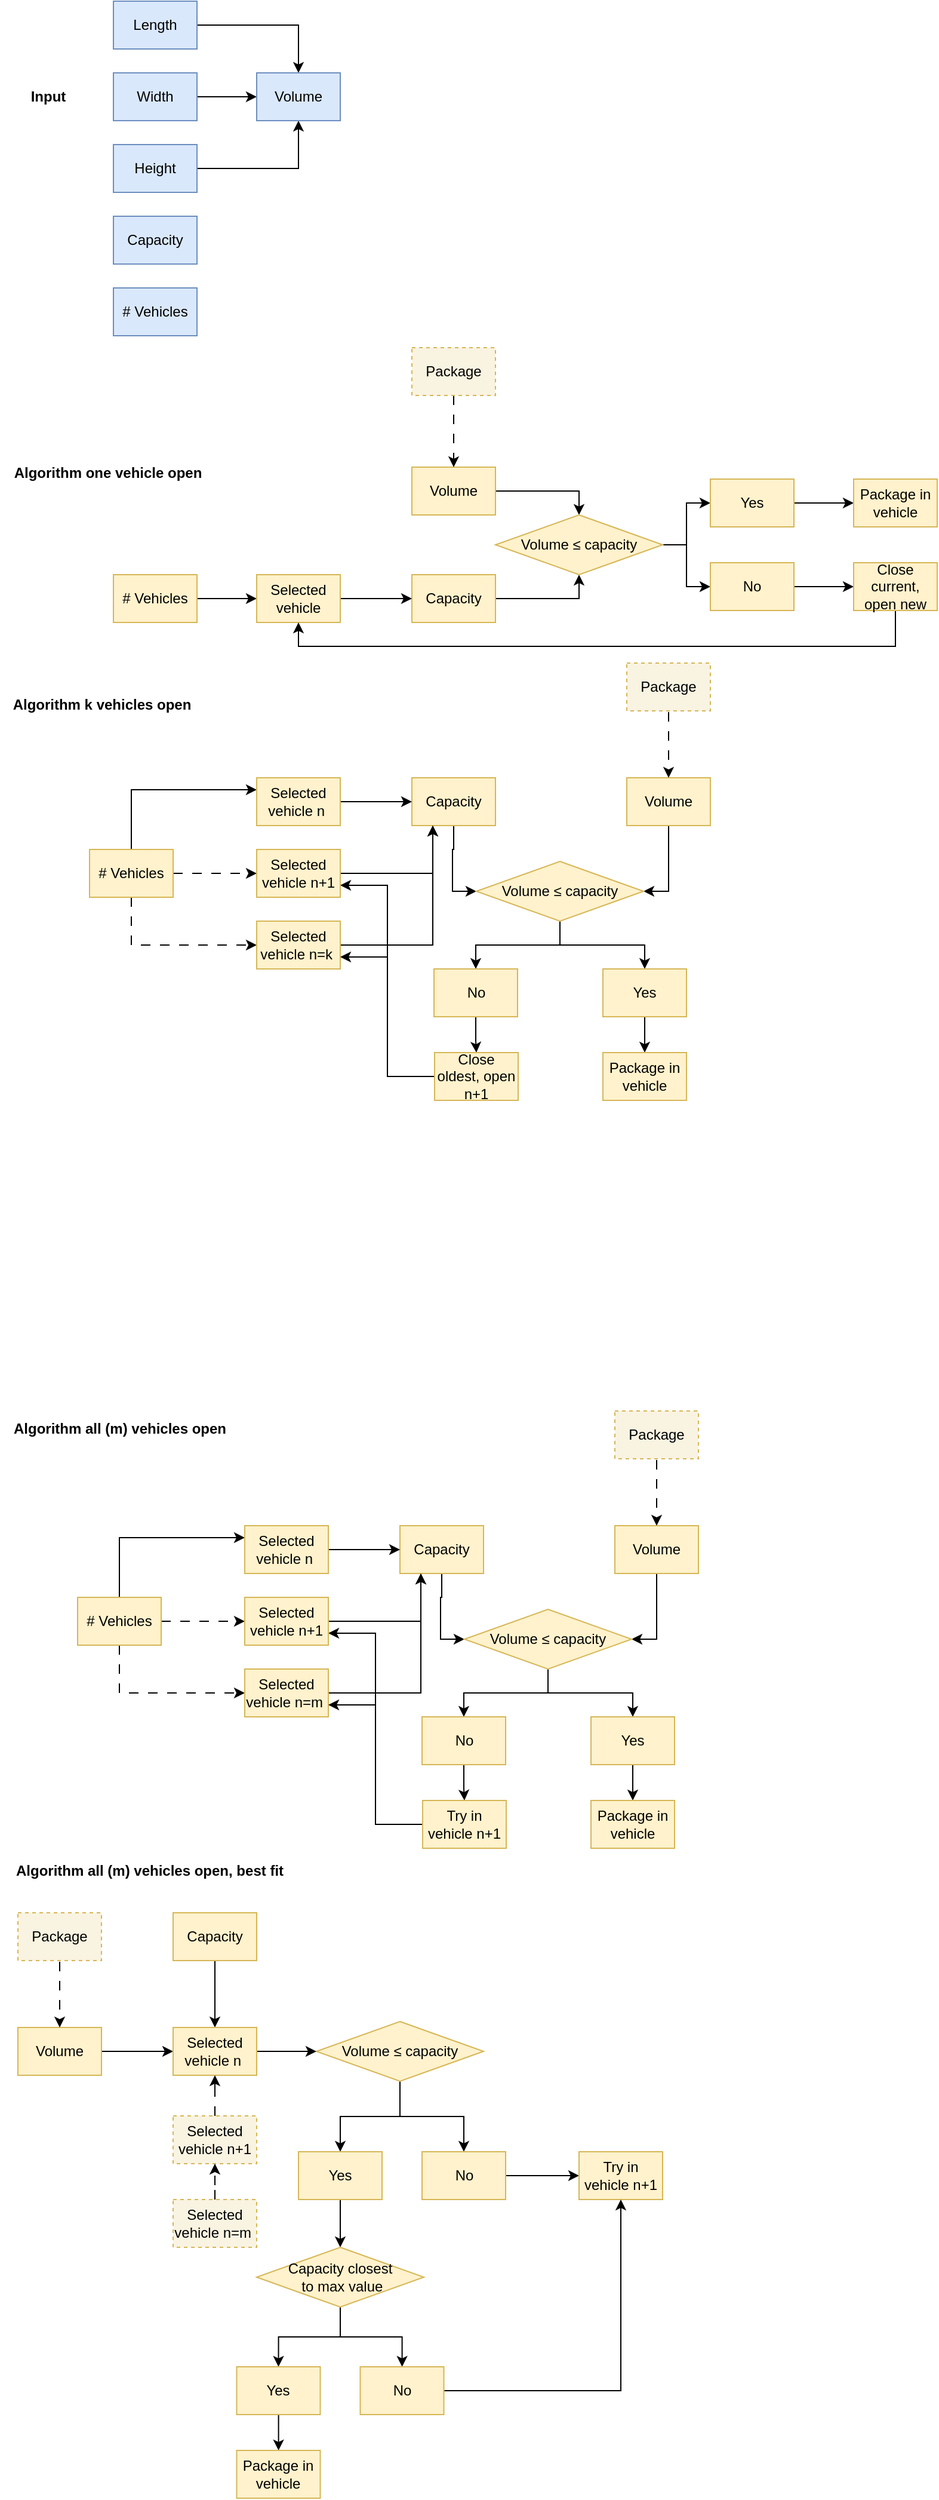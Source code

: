 <mxfile version="21.8.2" type="github">
  <diagram name="Pagina-1" id="HOmRKeHbWWYQgU9XKLEH">
    <mxGraphModel dx="1405" dy="932" grid="1" gridSize="10" guides="1" tooltips="1" connect="1" arrows="1" fold="1" page="1" pageScale="1" pageWidth="827" pageHeight="1169" math="0" shadow="0">
      <root>
        <mxCell id="0" />
        <mxCell id="1" parent="0" />
        <mxCell id="ONqpSmlqvZ62Au-ty1Yi-6" style="edgeStyle=orthogonalEdgeStyle;rounded=0;orthogonalLoop=1;jettySize=auto;html=1;entryX=0.5;entryY=0;entryDx=0;entryDy=0;" edge="1" parent="1" source="ONqpSmlqvZ62Au-ty1Yi-1" target="ONqpSmlqvZ62Au-ty1Yi-5">
          <mxGeometry relative="1" as="geometry" />
        </mxCell>
        <mxCell id="ONqpSmlqvZ62Au-ty1Yi-1" value="Length" style="rounded=0;whiteSpace=wrap;html=1;fillColor=#dae8fc;strokeColor=#6c8ebf;" vertex="1" parent="1">
          <mxGeometry x="110" y="10" width="70" height="40" as="geometry" />
        </mxCell>
        <mxCell id="ONqpSmlqvZ62Au-ty1Yi-2" value="&lt;b&gt;Input&lt;/b&gt;" style="text;html=1;align=center;verticalAlign=middle;resizable=0;points=[];autosize=1;strokeColor=none;fillColor=none;" vertex="1" parent="1">
          <mxGeometry x="30" y="75" width="50" height="30" as="geometry" />
        </mxCell>
        <mxCell id="ONqpSmlqvZ62Au-ty1Yi-7" value="" style="edgeStyle=orthogonalEdgeStyle;rounded=0;orthogonalLoop=1;jettySize=auto;html=1;" edge="1" parent="1" source="ONqpSmlqvZ62Au-ty1Yi-3" target="ONqpSmlqvZ62Au-ty1Yi-5">
          <mxGeometry relative="1" as="geometry" />
        </mxCell>
        <mxCell id="ONqpSmlqvZ62Au-ty1Yi-3" value="Width" style="rounded=0;whiteSpace=wrap;html=1;fillColor=#dae8fc;strokeColor=#6c8ebf;" vertex="1" parent="1">
          <mxGeometry x="110" y="70" width="70" height="40" as="geometry" />
        </mxCell>
        <mxCell id="ONqpSmlqvZ62Au-ty1Yi-8" style="edgeStyle=orthogonalEdgeStyle;rounded=0;orthogonalLoop=1;jettySize=auto;html=1;entryX=0.5;entryY=1;entryDx=0;entryDy=0;" edge="1" parent="1" source="ONqpSmlqvZ62Au-ty1Yi-4" target="ONqpSmlqvZ62Au-ty1Yi-5">
          <mxGeometry relative="1" as="geometry" />
        </mxCell>
        <mxCell id="ONqpSmlqvZ62Au-ty1Yi-4" value="Height" style="rounded=0;whiteSpace=wrap;html=1;fillColor=#dae8fc;strokeColor=#6c8ebf;" vertex="1" parent="1">
          <mxGeometry x="110" y="130" width="70" height="40" as="geometry" />
        </mxCell>
        <mxCell id="ONqpSmlqvZ62Au-ty1Yi-5" value="Volume" style="rounded=0;whiteSpace=wrap;html=1;fillColor=#dae8fc;strokeColor=#6c8ebf;" vertex="1" parent="1">
          <mxGeometry x="230" y="70" width="70" height="40" as="geometry" />
        </mxCell>
        <mxCell id="ONqpSmlqvZ62Au-ty1Yi-9" value="Capacity" style="rounded=0;whiteSpace=wrap;html=1;fillColor=#dae8fc;strokeColor=#6c8ebf;" vertex="1" parent="1">
          <mxGeometry x="110" y="190" width="70" height="40" as="geometry" />
        </mxCell>
        <mxCell id="ONqpSmlqvZ62Au-ty1Yi-11" value="&lt;b&gt;Algorithm one vehicle open&lt;/b&gt;" style="text;html=1;align=center;verticalAlign=middle;resizable=0;points=[];autosize=1;strokeColor=none;fillColor=none;" vertex="1" parent="1">
          <mxGeometry x="15" y="390" width="180" height="30" as="geometry" />
        </mxCell>
        <mxCell id="ONqpSmlqvZ62Au-ty1Yi-18" value="" style="edgeStyle=orthogonalEdgeStyle;rounded=0;orthogonalLoop=1;jettySize=auto;html=1;" edge="1" parent="1" source="ONqpSmlqvZ62Au-ty1Yi-12" target="ONqpSmlqvZ62Au-ty1Yi-17">
          <mxGeometry relative="1" as="geometry" />
        </mxCell>
        <mxCell id="ONqpSmlqvZ62Au-ty1Yi-12" value="# Vehicles" style="rounded=0;whiteSpace=wrap;html=1;fillColor=#fff2cc;strokeColor=#d6b656;" vertex="1" parent="1">
          <mxGeometry x="110" y="490" width="70" height="40" as="geometry" />
        </mxCell>
        <mxCell id="ONqpSmlqvZ62Au-ty1Yi-13" value="# Vehicles" style="rounded=0;whiteSpace=wrap;html=1;fillColor=#dae8fc;strokeColor=#6c8ebf;" vertex="1" parent="1">
          <mxGeometry x="110" y="250" width="70" height="40" as="geometry" />
        </mxCell>
        <mxCell id="ONqpSmlqvZ62Au-ty1Yi-25" style="edgeStyle=orthogonalEdgeStyle;rounded=0;orthogonalLoop=1;jettySize=auto;html=1;entryX=0.5;entryY=0;entryDx=0;entryDy=0;" edge="1" parent="1" target="ONqpSmlqvZ62Au-ty1Yi-28">
          <mxGeometry relative="1" as="geometry">
            <mxPoint x="430" y="420" as="sourcePoint" />
            <mxPoint x="540" y="450" as="targetPoint" />
            <Array as="points">
              <mxPoint x="500" y="420" />
            </Array>
          </mxGeometry>
        </mxCell>
        <mxCell id="ONqpSmlqvZ62Au-ty1Yi-14" value="Volume" style="rounded=0;whiteSpace=wrap;html=1;fillColor=#fff2cc;strokeColor=#d6b656;" vertex="1" parent="1">
          <mxGeometry x="360" y="400" width="70" height="40" as="geometry" />
        </mxCell>
        <mxCell id="ONqpSmlqvZ62Au-ty1Yi-26" style="edgeStyle=orthogonalEdgeStyle;rounded=0;orthogonalLoop=1;jettySize=auto;html=1;entryX=0.5;entryY=1;entryDx=0;entryDy=0;" edge="1" parent="1" source="ONqpSmlqvZ62Au-ty1Yi-15" target="ONqpSmlqvZ62Au-ty1Yi-28">
          <mxGeometry relative="1" as="geometry">
            <mxPoint x="515" y="485" as="targetPoint" />
            <Array as="points">
              <mxPoint x="500" y="510" />
            </Array>
          </mxGeometry>
        </mxCell>
        <mxCell id="ONqpSmlqvZ62Au-ty1Yi-15" value="Capacity" style="rounded=0;whiteSpace=wrap;html=1;fillColor=#fff2cc;strokeColor=#d6b656;" vertex="1" parent="1">
          <mxGeometry x="360" y="490" width="70" height="40" as="geometry" />
        </mxCell>
        <mxCell id="ONqpSmlqvZ62Au-ty1Yi-22" value="" style="edgeStyle=orthogonalEdgeStyle;rounded=0;orthogonalLoop=1;jettySize=auto;html=1;" edge="1" parent="1" source="ONqpSmlqvZ62Au-ty1Yi-17" target="ONqpSmlqvZ62Au-ty1Yi-15">
          <mxGeometry relative="1" as="geometry" />
        </mxCell>
        <mxCell id="ONqpSmlqvZ62Au-ty1Yi-17" value="Selected vehicle" style="rounded=0;whiteSpace=wrap;html=1;fillColor=#fff2cc;strokeColor=#d6b656;" vertex="1" parent="1">
          <mxGeometry x="230" y="490" width="70" height="40" as="geometry" />
        </mxCell>
        <mxCell id="ONqpSmlqvZ62Au-ty1Yi-20" value="" style="endArrow=classic;html=1;rounded=0;entryX=0.5;entryY=0;entryDx=0;entryDy=0;dashed=1;dashPattern=8 8;" edge="1" parent="1" target="ONqpSmlqvZ62Au-ty1Yi-14">
          <mxGeometry width="50" height="50" relative="1" as="geometry">
            <mxPoint x="395" y="340" as="sourcePoint" />
            <mxPoint x="690" y="350" as="targetPoint" />
          </mxGeometry>
        </mxCell>
        <mxCell id="ONqpSmlqvZ62Au-ty1Yi-21" value="Package" style="rounded=0;whiteSpace=wrap;html=1;fillColor=#f9f3e1;strokeColor=#d6b656;dashed=1;" vertex="1" parent="1">
          <mxGeometry x="360" y="300" width="70" height="40" as="geometry" />
        </mxCell>
        <mxCell id="ONqpSmlqvZ62Au-ty1Yi-32" style="edgeStyle=orthogonalEdgeStyle;rounded=0;orthogonalLoop=1;jettySize=auto;html=1;entryX=0;entryY=0.5;entryDx=0;entryDy=0;" edge="1" parent="1" source="ONqpSmlqvZ62Au-ty1Yi-28" target="ONqpSmlqvZ62Au-ty1Yi-31">
          <mxGeometry relative="1" as="geometry" />
        </mxCell>
        <mxCell id="ONqpSmlqvZ62Au-ty1Yi-33" style="edgeStyle=orthogonalEdgeStyle;rounded=0;orthogonalLoop=1;jettySize=auto;html=1;entryX=0;entryY=0.5;entryDx=0;entryDy=0;" edge="1" parent="1" source="ONqpSmlqvZ62Au-ty1Yi-28" target="ONqpSmlqvZ62Au-ty1Yi-30">
          <mxGeometry relative="1" as="geometry" />
        </mxCell>
        <mxCell id="ONqpSmlqvZ62Au-ty1Yi-28" value="Volume ≤ capacity" style="rhombus;whiteSpace=wrap;html=1;fillColor=#fff2cc;strokeColor=#d6b656;" vertex="1" parent="1">
          <mxGeometry x="430" y="440" width="140" height="50" as="geometry" />
        </mxCell>
        <mxCell id="ONqpSmlqvZ62Au-ty1Yi-35" value="" style="edgeStyle=orthogonalEdgeStyle;rounded=0;orthogonalLoop=1;jettySize=auto;html=1;" edge="1" parent="1" source="ONqpSmlqvZ62Au-ty1Yi-30" target="ONqpSmlqvZ62Au-ty1Yi-34">
          <mxGeometry relative="1" as="geometry" />
        </mxCell>
        <mxCell id="ONqpSmlqvZ62Au-ty1Yi-30" value="No" style="rounded=0;whiteSpace=wrap;html=1;fillColor=#fff2cc;strokeColor=#d6b656;" vertex="1" parent="1">
          <mxGeometry x="610" y="480" width="70" height="40" as="geometry" />
        </mxCell>
        <mxCell id="ONqpSmlqvZ62Au-ty1Yi-39" value="" style="edgeStyle=orthogonalEdgeStyle;rounded=0;orthogonalLoop=1;jettySize=auto;html=1;" edge="1" parent="1" source="ONqpSmlqvZ62Au-ty1Yi-31" target="ONqpSmlqvZ62Au-ty1Yi-38">
          <mxGeometry relative="1" as="geometry" />
        </mxCell>
        <mxCell id="ONqpSmlqvZ62Au-ty1Yi-31" value="Yes" style="rounded=0;whiteSpace=wrap;html=1;fillColor=#fff2cc;strokeColor=#d6b656;" vertex="1" parent="1">
          <mxGeometry x="610" y="410" width="70" height="40" as="geometry" />
        </mxCell>
        <mxCell id="ONqpSmlqvZ62Au-ty1Yi-40" style="edgeStyle=orthogonalEdgeStyle;rounded=0;orthogonalLoop=1;jettySize=auto;html=1;exitX=0.5;exitY=1;exitDx=0;exitDy=0;entryX=0.5;entryY=1;entryDx=0;entryDy=0;" edge="1" parent="1" source="ONqpSmlqvZ62Au-ty1Yi-34" target="ONqpSmlqvZ62Au-ty1Yi-17">
          <mxGeometry relative="1" as="geometry" />
        </mxCell>
        <mxCell id="ONqpSmlqvZ62Au-ty1Yi-34" value="Close current, open new" style="rounded=0;whiteSpace=wrap;html=1;fillColor=#fff2cc;strokeColor=#d6b656;" vertex="1" parent="1">
          <mxGeometry x="730" y="480" width="70" height="40" as="geometry" />
        </mxCell>
        <mxCell id="ONqpSmlqvZ62Au-ty1Yi-38" value="Package in vehicle" style="rounded=0;whiteSpace=wrap;html=1;fillColor=#fff2cc;strokeColor=#d6b656;" vertex="1" parent="1">
          <mxGeometry x="730" y="410" width="70" height="40" as="geometry" />
        </mxCell>
        <mxCell id="ONqpSmlqvZ62Au-ty1Yi-81" value="" style="edgeStyle=orthogonalEdgeStyle;rounded=0;orthogonalLoop=1;jettySize=auto;html=1;dashed=1;dashPattern=8 8;" edge="1" parent="1" source="ONqpSmlqvZ62Au-ty1Yi-82" target="ONqpSmlqvZ62Au-ty1Yi-89">
          <mxGeometry relative="1" as="geometry">
            <Array as="points">
              <mxPoint x="125" y="800" />
            </Array>
          </mxGeometry>
        </mxCell>
        <mxCell id="ONqpSmlqvZ62Au-ty1Yi-104" style="edgeStyle=orthogonalEdgeStyle;rounded=0;orthogonalLoop=1;jettySize=auto;html=1;entryX=0;entryY=0.25;entryDx=0;entryDy=0;" edge="1" parent="1" source="ONqpSmlqvZ62Au-ty1Yi-82" target="ONqpSmlqvZ62Au-ty1Yi-103">
          <mxGeometry relative="1" as="geometry">
            <Array as="points">
              <mxPoint x="125" y="670" />
            </Array>
          </mxGeometry>
        </mxCell>
        <mxCell id="ONqpSmlqvZ62Au-ty1Yi-106" value="" style="edgeStyle=orthogonalEdgeStyle;rounded=0;orthogonalLoop=1;jettySize=auto;html=1;dashed=1;dashPattern=8 8;" edge="1" parent="1" source="ONqpSmlqvZ62Au-ty1Yi-82" target="ONqpSmlqvZ62Au-ty1Yi-105">
          <mxGeometry relative="1" as="geometry" />
        </mxCell>
        <mxCell id="ONqpSmlqvZ62Au-ty1Yi-82" value="# Vehicles" style="rounded=0;whiteSpace=wrap;html=1;fillColor=#fff2cc;strokeColor=#d6b656;" vertex="1" parent="1">
          <mxGeometry x="90" y="720" width="70" height="40" as="geometry" />
        </mxCell>
        <mxCell id="ONqpSmlqvZ62Au-ty1Yi-110" style="edgeStyle=orthogonalEdgeStyle;rounded=0;orthogonalLoop=1;jettySize=auto;html=1;entryX=1;entryY=0.5;entryDx=0;entryDy=0;" edge="1" parent="1" source="ONqpSmlqvZ62Au-ty1Yi-85" target="ONqpSmlqvZ62Au-ty1Yi-94">
          <mxGeometry relative="1" as="geometry" />
        </mxCell>
        <mxCell id="ONqpSmlqvZ62Au-ty1Yi-85" value="Volume" style="rounded=0;whiteSpace=wrap;html=1;fillColor=#fff2cc;strokeColor=#d6b656;" vertex="1" parent="1">
          <mxGeometry x="540" y="660" width="70" height="40" as="geometry" />
        </mxCell>
        <mxCell id="ONqpSmlqvZ62Au-ty1Yi-109" style="edgeStyle=orthogonalEdgeStyle;rounded=0;orthogonalLoop=1;jettySize=auto;html=1;entryX=0;entryY=0.5;entryDx=0;entryDy=0;" edge="1" parent="1" source="ONqpSmlqvZ62Au-ty1Yi-87" target="ONqpSmlqvZ62Au-ty1Yi-94">
          <mxGeometry relative="1" as="geometry" />
        </mxCell>
        <mxCell id="ONqpSmlqvZ62Au-ty1Yi-87" value="Capacity" style="rounded=0;whiteSpace=wrap;html=1;fillColor=#fff2cc;strokeColor=#d6b656;" vertex="1" parent="1">
          <mxGeometry x="360" y="660" width="70" height="40" as="geometry" />
        </mxCell>
        <mxCell id="ONqpSmlqvZ62Au-ty1Yi-121" style="edgeStyle=orthogonalEdgeStyle;rounded=0;orthogonalLoop=1;jettySize=auto;html=1;entryX=0.25;entryY=1;entryDx=0;entryDy=0;" edge="1" parent="1" source="ONqpSmlqvZ62Au-ty1Yi-89" target="ONqpSmlqvZ62Au-ty1Yi-87">
          <mxGeometry relative="1" as="geometry" />
        </mxCell>
        <mxCell id="ONqpSmlqvZ62Au-ty1Yi-89" value="Selected vehicle n=k&amp;nbsp;" style="rounded=0;whiteSpace=wrap;html=1;fillColor=#fff2cc;strokeColor=#d6b656;" vertex="1" parent="1">
          <mxGeometry x="230" y="780" width="70" height="40" as="geometry" />
        </mxCell>
        <mxCell id="ONqpSmlqvZ62Au-ty1Yi-90" value="" style="endArrow=classic;html=1;rounded=0;entryX=0.5;entryY=0;entryDx=0;entryDy=0;dashed=1;dashPattern=8 8;" edge="1" parent="1" target="ONqpSmlqvZ62Au-ty1Yi-85">
          <mxGeometry width="50" height="50" relative="1" as="geometry">
            <mxPoint x="575" y="605" as="sourcePoint" />
            <mxPoint x="820" y="615" as="targetPoint" />
          </mxGeometry>
        </mxCell>
        <mxCell id="ONqpSmlqvZ62Au-ty1Yi-91" value="Package" style="rounded=0;whiteSpace=wrap;html=1;fillColor=#f9f3e1;strokeColor=#d6b656;dashed=1;" vertex="1" parent="1">
          <mxGeometry x="540" y="564" width="70" height="40" as="geometry" />
        </mxCell>
        <mxCell id="ONqpSmlqvZ62Au-ty1Yi-111" style="edgeStyle=orthogonalEdgeStyle;rounded=0;orthogonalLoop=1;jettySize=auto;html=1;entryX=0.5;entryY=0;entryDx=0;entryDy=0;" edge="1" parent="1" source="ONqpSmlqvZ62Au-ty1Yi-94" target="ONqpSmlqvZ62Au-ty1Yi-96">
          <mxGeometry relative="1" as="geometry" />
        </mxCell>
        <mxCell id="ONqpSmlqvZ62Au-ty1Yi-113" style="edgeStyle=orthogonalEdgeStyle;rounded=0;orthogonalLoop=1;jettySize=auto;html=1;entryX=0.5;entryY=0;entryDx=0;entryDy=0;" edge="1" parent="1" source="ONqpSmlqvZ62Au-ty1Yi-94" target="ONqpSmlqvZ62Au-ty1Yi-98">
          <mxGeometry relative="1" as="geometry" />
        </mxCell>
        <mxCell id="ONqpSmlqvZ62Au-ty1Yi-94" value="Volume ≤ capacity" style="rhombus;whiteSpace=wrap;html=1;fillColor=#fff2cc;strokeColor=#d6b656;" vertex="1" parent="1">
          <mxGeometry x="414" y="730" width="140" height="50" as="geometry" />
        </mxCell>
        <mxCell id="ONqpSmlqvZ62Au-ty1Yi-115" value="" style="edgeStyle=orthogonalEdgeStyle;rounded=0;orthogonalLoop=1;jettySize=auto;html=1;" edge="1" parent="1" source="ONqpSmlqvZ62Au-ty1Yi-96" target="ONqpSmlqvZ62Au-ty1Yi-100">
          <mxGeometry relative="1" as="geometry" />
        </mxCell>
        <mxCell id="ONqpSmlqvZ62Au-ty1Yi-96" value="No" style="rounded=0;whiteSpace=wrap;html=1;fillColor=#fff2cc;strokeColor=#d6b656;" vertex="1" parent="1">
          <mxGeometry x="378.5" y="820" width="70" height="40" as="geometry" />
        </mxCell>
        <mxCell id="ONqpSmlqvZ62Au-ty1Yi-114" value="" style="edgeStyle=orthogonalEdgeStyle;rounded=0;orthogonalLoop=1;jettySize=auto;html=1;" edge="1" parent="1" source="ONqpSmlqvZ62Au-ty1Yi-98" target="ONqpSmlqvZ62Au-ty1Yi-101">
          <mxGeometry relative="1" as="geometry" />
        </mxCell>
        <mxCell id="ONqpSmlqvZ62Au-ty1Yi-98" value="Yes" style="rounded=0;whiteSpace=wrap;html=1;fillColor=#fff2cc;strokeColor=#d6b656;" vertex="1" parent="1">
          <mxGeometry x="520" y="820" width="70" height="40" as="geometry" />
        </mxCell>
        <mxCell id="ONqpSmlqvZ62Au-ty1Yi-117" style="edgeStyle=orthogonalEdgeStyle;rounded=0;orthogonalLoop=1;jettySize=auto;html=1;entryX=1;entryY=0.75;entryDx=0;entryDy=0;" edge="1" parent="1" source="ONqpSmlqvZ62Au-ty1Yi-100" target="ONqpSmlqvZ62Au-ty1Yi-105">
          <mxGeometry relative="1" as="geometry" />
        </mxCell>
        <mxCell id="ONqpSmlqvZ62Au-ty1Yi-120" style="edgeStyle=orthogonalEdgeStyle;rounded=0;orthogonalLoop=1;jettySize=auto;html=1;entryX=1;entryY=0.75;entryDx=0;entryDy=0;" edge="1" parent="1" source="ONqpSmlqvZ62Au-ty1Yi-100" target="ONqpSmlqvZ62Au-ty1Yi-89">
          <mxGeometry relative="1" as="geometry" />
        </mxCell>
        <mxCell id="ONqpSmlqvZ62Au-ty1Yi-100" value="Close oldest, open n+1" style="rounded=0;whiteSpace=wrap;html=1;fillColor=#fff2cc;strokeColor=#d6b656;" vertex="1" parent="1">
          <mxGeometry x="379" y="890" width="70" height="40" as="geometry" />
        </mxCell>
        <mxCell id="ONqpSmlqvZ62Au-ty1Yi-101" value="Package in vehicle" style="rounded=0;whiteSpace=wrap;html=1;fillColor=#fff2cc;strokeColor=#d6b656;" vertex="1" parent="1">
          <mxGeometry x="520" y="890" width="70" height="40" as="geometry" />
        </mxCell>
        <mxCell id="ONqpSmlqvZ62Au-ty1Yi-102" value="&lt;b&gt;Algorithm k vehicles open&lt;/b&gt;" style="text;html=1;align=center;verticalAlign=middle;resizable=0;points=[];autosize=1;strokeColor=none;fillColor=none;" vertex="1" parent="1">
          <mxGeometry x="15" y="584" width="170" height="30" as="geometry" />
        </mxCell>
        <mxCell id="ONqpSmlqvZ62Au-ty1Yi-107" value="" style="edgeStyle=orthogonalEdgeStyle;rounded=0;orthogonalLoop=1;jettySize=auto;html=1;" edge="1" parent="1" source="ONqpSmlqvZ62Au-ty1Yi-103" target="ONqpSmlqvZ62Au-ty1Yi-87">
          <mxGeometry relative="1" as="geometry" />
        </mxCell>
        <mxCell id="ONqpSmlqvZ62Au-ty1Yi-103" value="Selected vehicle n&amp;nbsp;" style="rounded=0;whiteSpace=wrap;html=1;fillColor=#fff2cc;strokeColor=#d6b656;" vertex="1" parent="1">
          <mxGeometry x="230" y="660" width="70" height="40" as="geometry" />
        </mxCell>
        <mxCell id="ONqpSmlqvZ62Au-ty1Yi-118" style="edgeStyle=orthogonalEdgeStyle;rounded=0;orthogonalLoop=1;jettySize=auto;html=1;entryX=0.25;entryY=1;entryDx=0;entryDy=0;" edge="1" parent="1" source="ONqpSmlqvZ62Au-ty1Yi-105" target="ONqpSmlqvZ62Au-ty1Yi-87">
          <mxGeometry relative="1" as="geometry" />
        </mxCell>
        <mxCell id="ONqpSmlqvZ62Au-ty1Yi-105" value="Selected vehicle n+1" style="rounded=0;whiteSpace=wrap;html=1;fillColor=#fff2cc;strokeColor=#d6b656;" vertex="1" parent="1">
          <mxGeometry x="230" y="720" width="70" height="40" as="geometry" />
        </mxCell>
        <mxCell id="ONqpSmlqvZ62Au-ty1Yi-122" value="" style="edgeStyle=orthogonalEdgeStyle;rounded=0;orthogonalLoop=1;jettySize=auto;html=1;dashed=1;dashPattern=8 8;" edge="1" parent="1" source="ONqpSmlqvZ62Au-ty1Yi-125" target="ONqpSmlqvZ62Au-ty1Yi-131">
          <mxGeometry relative="1" as="geometry">
            <Array as="points">
              <mxPoint x="115" y="1426" />
            </Array>
          </mxGeometry>
        </mxCell>
        <mxCell id="ONqpSmlqvZ62Au-ty1Yi-123" style="edgeStyle=orthogonalEdgeStyle;rounded=0;orthogonalLoop=1;jettySize=auto;html=1;entryX=0;entryY=0.25;entryDx=0;entryDy=0;" edge="1" parent="1" source="ONqpSmlqvZ62Au-ty1Yi-125" target="ONqpSmlqvZ62Au-ty1Yi-146">
          <mxGeometry relative="1" as="geometry">
            <Array as="points">
              <mxPoint x="115" y="1296" />
            </Array>
          </mxGeometry>
        </mxCell>
        <mxCell id="ONqpSmlqvZ62Au-ty1Yi-124" value="" style="edgeStyle=orthogonalEdgeStyle;rounded=0;orthogonalLoop=1;jettySize=auto;html=1;dashed=1;dashPattern=8 8;" edge="1" parent="1" source="ONqpSmlqvZ62Au-ty1Yi-125" target="ONqpSmlqvZ62Au-ty1Yi-148">
          <mxGeometry relative="1" as="geometry" />
        </mxCell>
        <mxCell id="ONqpSmlqvZ62Au-ty1Yi-125" value="# Vehicles" style="rounded=0;whiteSpace=wrap;html=1;fillColor=#fff2cc;strokeColor=#d6b656;" vertex="1" parent="1">
          <mxGeometry x="80" y="1346" width="70" height="40" as="geometry" />
        </mxCell>
        <mxCell id="ONqpSmlqvZ62Au-ty1Yi-126" style="edgeStyle=orthogonalEdgeStyle;rounded=0;orthogonalLoop=1;jettySize=auto;html=1;entryX=1;entryY=0.5;entryDx=0;entryDy=0;" edge="1" parent="1" source="ONqpSmlqvZ62Au-ty1Yi-127" target="ONqpSmlqvZ62Au-ty1Yi-136">
          <mxGeometry relative="1" as="geometry" />
        </mxCell>
        <mxCell id="ONqpSmlqvZ62Au-ty1Yi-127" value="Volume" style="rounded=0;whiteSpace=wrap;html=1;fillColor=#fff2cc;strokeColor=#d6b656;" vertex="1" parent="1">
          <mxGeometry x="530" y="1286" width="70" height="40" as="geometry" />
        </mxCell>
        <mxCell id="ONqpSmlqvZ62Au-ty1Yi-128" style="edgeStyle=orthogonalEdgeStyle;rounded=0;orthogonalLoop=1;jettySize=auto;html=1;entryX=0;entryY=0.5;entryDx=0;entryDy=0;" edge="1" parent="1" source="ONqpSmlqvZ62Au-ty1Yi-129" target="ONqpSmlqvZ62Au-ty1Yi-136">
          <mxGeometry relative="1" as="geometry" />
        </mxCell>
        <mxCell id="ONqpSmlqvZ62Au-ty1Yi-129" value="Capacity" style="rounded=0;whiteSpace=wrap;html=1;fillColor=#fff2cc;strokeColor=#d6b656;" vertex="1" parent="1">
          <mxGeometry x="350" y="1286" width="70" height="40" as="geometry" />
        </mxCell>
        <mxCell id="ONqpSmlqvZ62Au-ty1Yi-130" style="edgeStyle=orthogonalEdgeStyle;rounded=0;orthogonalLoop=1;jettySize=auto;html=1;entryX=0.25;entryY=1;entryDx=0;entryDy=0;" edge="1" parent="1" source="ONqpSmlqvZ62Au-ty1Yi-131" target="ONqpSmlqvZ62Au-ty1Yi-129">
          <mxGeometry relative="1" as="geometry" />
        </mxCell>
        <mxCell id="ONqpSmlqvZ62Au-ty1Yi-131" value="Selected vehicle n=m&amp;nbsp;" style="rounded=0;whiteSpace=wrap;html=1;fillColor=#fff2cc;strokeColor=#d6b656;" vertex="1" parent="1">
          <mxGeometry x="220" y="1406" width="70" height="40" as="geometry" />
        </mxCell>
        <mxCell id="ONqpSmlqvZ62Au-ty1Yi-132" value="" style="endArrow=classic;html=1;rounded=0;entryX=0.5;entryY=0;entryDx=0;entryDy=0;dashed=1;dashPattern=8 8;" edge="1" parent="1" target="ONqpSmlqvZ62Au-ty1Yi-127">
          <mxGeometry width="50" height="50" relative="1" as="geometry">
            <mxPoint x="565" y="1231" as="sourcePoint" />
            <mxPoint x="810" y="1241" as="targetPoint" />
          </mxGeometry>
        </mxCell>
        <mxCell id="ONqpSmlqvZ62Au-ty1Yi-133" value="Package" style="rounded=0;whiteSpace=wrap;html=1;fillColor=#f9f3e1;strokeColor=#d6b656;dashed=1;" vertex="1" parent="1">
          <mxGeometry x="530" y="1190" width="70" height="40" as="geometry" />
        </mxCell>
        <mxCell id="ONqpSmlqvZ62Au-ty1Yi-134" style="edgeStyle=orthogonalEdgeStyle;rounded=0;orthogonalLoop=1;jettySize=auto;html=1;entryX=0.5;entryY=0;entryDx=0;entryDy=0;" edge="1" parent="1" source="ONqpSmlqvZ62Au-ty1Yi-136" target="ONqpSmlqvZ62Au-ty1Yi-138">
          <mxGeometry relative="1" as="geometry" />
        </mxCell>
        <mxCell id="ONqpSmlqvZ62Au-ty1Yi-135" style="edgeStyle=orthogonalEdgeStyle;rounded=0;orthogonalLoop=1;jettySize=auto;html=1;entryX=0.5;entryY=0;entryDx=0;entryDy=0;" edge="1" parent="1" source="ONqpSmlqvZ62Au-ty1Yi-136" target="ONqpSmlqvZ62Au-ty1Yi-140">
          <mxGeometry relative="1" as="geometry" />
        </mxCell>
        <mxCell id="ONqpSmlqvZ62Au-ty1Yi-136" value="Volume ≤ capacity" style="rhombus;whiteSpace=wrap;html=1;fillColor=#fff2cc;strokeColor=#d6b656;" vertex="1" parent="1">
          <mxGeometry x="404" y="1356" width="140" height="50" as="geometry" />
        </mxCell>
        <mxCell id="ONqpSmlqvZ62Au-ty1Yi-137" value="" style="edgeStyle=orthogonalEdgeStyle;rounded=0;orthogonalLoop=1;jettySize=auto;html=1;" edge="1" parent="1" source="ONqpSmlqvZ62Au-ty1Yi-138" target="ONqpSmlqvZ62Au-ty1Yi-143">
          <mxGeometry relative="1" as="geometry" />
        </mxCell>
        <mxCell id="ONqpSmlqvZ62Au-ty1Yi-138" value="No" style="rounded=0;whiteSpace=wrap;html=1;fillColor=#fff2cc;strokeColor=#d6b656;" vertex="1" parent="1">
          <mxGeometry x="368.5" y="1446" width="70" height="40" as="geometry" />
        </mxCell>
        <mxCell id="ONqpSmlqvZ62Au-ty1Yi-139" value="" style="edgeStyle=orthogonalEdgeStyle;rounded=0;orthogonalLoop=1;jettySize=auto;html=1;" edge="1" parent="1" source="ONqpSmlqvZ62Au-ty1Yi-140" target="ONqpSmlqvZ62Au-ty1Yi-144">
          <mxGeometry relative="1" as="geometry" />
        </mxCell>
        <mxCell id="ONqpSmlqvZ62Au-ty1Yi-140" value="Yes" style="rounded=0;whiteSpace=wrap;html=1;fillColor=#fff2cc;strokeColor=#d6b656;" vertex="1" parent="1">
          <mxGeometry x="510" y="1446" width="70" height="40" as="geometry" />
        </mxCell>
        <mxCell id="ONqpSmlqvZ62Au-ty1Yi-141" style="edgeStyle=orthogonalEdgeStyle;rounded=0;orthogonalLoop=1;jettySize=auto;html=1;entryX=1;entryY=0.75;entryDx=0;entryDy=0;" edge="1" parent="1" source="ONqpSmlqvZ62Au-ty1Yi-143" target="ONqpSmlqvZ62Au-ty1Yi-148">
          <mxGeometry relative="1" as="geometry" />
        </mxCell>
        <mxCell id="ONqpSmlqvZ62Au-ty1Yi-142" style="edgeStyle=orthogonalEdgeStyle;rounded=0;orthogonalLoop=1;jettySize=auto;html=1;entryX=1;entryY=0.75;entryDx=0;entryDy=0;" edge="1" parent="1" source="ONqpSmlqvZ62Au-ty1Yi-143" target="ONqpSmlqvZ62Au-ty1Yi-131">
          <mxGeometry relative="1" as="geometry" />
        </mxCell>
        <mxCell id="ONqpSmlqvZ62Au-ty1Yi-143" value="Try in vehicle n+1" style="rounded=0;whiteSpace=wrap;html=1;fillColor=#fff2cc;strokeColor=#d6b656;" vertex="1" parent="1">
          <mxGeometry x="369" y="1516" width="70" height="40" as="geometry" />
        </mxCell>
        <mxCell id="ONqpSmlqvZ62Au-ty1Yi-144" value="Package in vehicle" style="rounded=0;whiteSpace=wrap;html=1;fillColor=#fff2cc;strokeColor=#d6b656;" vertex="1" parent="1">
          <mxGeometry x="510" y="1516" width="70" height="40" as="geometry" />
        </mxCell>
        <mxCell id="ONqpSmlqvZ62Au-ty1Yi-145" value="" style="edgeStyle=orthogonalEdgeStyle;rounded=0;orthogonalLoop=1;jettySize=auto;html=1;" edge="1" parent="1" source="ONqpSmlqvZ62Au-ty1Yi-146" target="ONqpSmlqvZ62Au-ty1Yi-129">
          <mxGeometry relative="1" as="geometry" />
        </mxCell>
        <mxCell id="ONqpSmlqvZ62Au-ty1Yi-146" value="Selected vehicle n&amp;nbsp;" style="rounded=0;whiteSpace=wrap;html=1;fillColor=#fff2cc;strokeColor=#d6b656;" vertex="1" parent="1">
          <mxGeometry x="220" y="1286" width="70" height="40" as="geometry" />
        </mxCell>
        <mxCell id="ONqpSmlqvZ62Au-ty1Yi-147" style="edgeStyle=orthogonalEdgeStyle;rounded=0;orthogonalLoop=1;jettySize=auto;html=1;entryX=0.25;entryY=1;entryDx=0;entryDy=0;" edge="1" parent="1" source="ONqpSmlqvZ62Au-ty1Yi-148" target="ONqpSmlqvZ62Au-ty1Yi-129">
          <mxGeometry relative="1" as="geometry" />
        </mxCell>
        <mxCell id="ONqpSmlqvZ62Au-ty1Yi-148" value="Selected vehicle n+1" style="rounded=0;whiteSpace=wrap;html=1;fillColor=#fff2cc;strokeColor=#d6b656;" vertex="1" parent="1">
          <mxGeometry x="220" y="1346" width="70" height="40" as="geometry" />
        </mxCell>
        <mxCell id="ONqpSmlqvZ62Au-ty1Yi-149" value="&lt;b&gt;Algorithm all (m) vehicles open&lt;/b&gt;" style="text;html=1;align=center;verticalAlign=middle;resizable=0;points=[];autosize=1;strokeColor=none;fillColor=none;" vertex="1" parent="1">
          <mxGeometry x="15" y="1190" width="200" height="30" as="geometry" />
        </mxCell>
        <mxCell id="ONqpSmlqvZ62Au-ty1Yi-181" value="" style="edgeStyle=orthogonalEdgeStyle;rounded=0;orthogonalLoop=1;jettySize=auto;html=1;" edge="1" parent="1" source="ONqpSmlqvZ62Au-ty1Yi-155" target="ONqpSmlqvZ62Au-ty1Yi-174">
          <mxGeometry relative="1" as="geometry" />
        </mxCell>
        <mxCell id="ONqpSmlqvZ62Au-ty1Yi-155" value="Volume" style="rounded=0;whiteSpace=wrap;html=1;fillColor=#fff2cc;strokeColor=#d6b656;" vertex="1" parent="1">
          <mxGeometry x="30" y="1706" width="70" height="40" as="geometry" />
        </mxCell>
        <mxCell id="ONqpSmlqvZ62Au-ty1Yi-187" value="" style="edgeStyle=orthogonalEdgeStyle;rounded=0;orthogonalLoop=1;jettySize=auto;html=1;" edge="1" parent="1" source="ONqpSmlqvZ62Au-ty1Yi-157" target="ONqpSmlqvZ62Au-ty1Yi-174">
          <mxGeometry relative="1" as="geometry" />
        </mxCell>
        <mxCell id="ONqpSmlqvZ62Au-ty1Yi-157" value="Capacity" style="rounded=0;whiteSpace=wrap;html=1;fillColor=#fff2cc;strokeColor=#d6b656;" vertex="1" parent="1">
          <mxGeometry x="160" y="1610" width="70" height="40" as="geometry" />
        </mxCell>
        <mxCell id="ONqpSmlqvZ62Au-ty1Yi-160" value="" style="endArrow=classic;html=1;rounded=0;entryX=0.5;entryY=0;entryDx=0;entryDy=0;dashed=1;dashPattern=8 8;" edge="1" parent="1" target="ONqpSmlqvZ62Au-ty1Yi-155">
          <mxGeometry width="50" height="50" relative="1" as="geometry">
            <mxPoint x="65" y="1651" as="sourcePoint" />
            <mxPoint x="310" y="1661" as="targetPoint" />
          </mxGeometry>
        </mxCell>
        <mxCell id="ONqpSmlqvZ62Au-ty1Yi-161" value="Package" style="rounded=0;whiteSpace=wrap;html=1;fillColor=#f9f3e1;strokeColor=#d6b656;dashed=1;" vertex="1" parent="1">
          <mxGeometry x="30" y="1610" width="70" height="40" as="geometry" />
        </mxCell>
        <mxCell id="ONqpSmlqvZ62Au-ty1Yi-185" value="" style="edgeStyle=orthogonalEdgeStyle;rounded=0;orthogonalLoop=1;jettySize=auto;html=1;" edge="1" parent="1" source="ONqpSmlqvZ62Au-ty1Yi-164" target="ONqpSmlqvZ62Au-ty1Yi-168">
          <mxGeometry relative="1" as="geometry" />
        </mxCell>
        <mxCell id="ONqpSmlqvZ62Au-ty1Yi-186" style="edgeStyle=orthogonalEdgeStyle;rounded=0;orthogonalLoop=1;jettySize=auto;html=1;entryX=0.5;entryY=0;entryDx=0;entryDy=0;" edge="1" parent="1" source="ONqpSmlqvZ62Au-ty1Yi-164" target="ONqpSmlqvZ62Au-ty1Yi-166">
          <mxGeometry relative="1" as="geometry" />
        </mxCell>
        <mxCell id="ONqpSmlqvZ62Au-ty1Yi-164" value="Volume ≤ capacity" style="rhombus;whiteSpace=wrap;html=1;fillColor=#fff2cc;strokeColor=#d6b656;" vertex="1" parent="1">
          <mxGeometry x="280" y="1701" width="140" height="50" as="geometry" />
        </mxCell>
        <mxCell id="ONqpSmlqvZ62Au-ty1Yi-188" value="" style="edgeStyle=orthogonalEdgeStyle;rounded=0;orthogonalLoop=1;jettySize=auto;html=1;" edge="1" parent="1" source="ONqpSmlqvZ62Au-ty1Yi-166" target="ONqpSmlqvZ62Au-ty1Yi-171">
          <mxGeometry relative="1" as="geometry" />
        </mxCell>
        <mxCell id="ONqpSmlqvZ62Au-ty1Yi-166" value="No" style="rounded=0;whiteSpace=wrap;html=1;fillColor=#fff2cc;strokeColor=#d6b656;" vertex="1" parent="1">
          <mxGeometry x="368.5" y="1810" width="70" height="40" as="geometry" />
        </mxCell>
        <mxCell id="ONqpSmlqvZ62Au-ty1Yi-199" value="" style="edgeStyle=orthogonalEdgeStyle;rounded=0;orthogonalLoop=1;jettySize=auto;html=1;" edge="1" parent="1" source="ONqpSmlqvZ62Au-ty1Yi-168" target="ONqpSmlqvZ62Au-ty1Yi-180">
          <mxGeometry relative="1" as="geometry" />
        </mxCell>
        <mxCell id="ONqpSmlqvZ62Au-ty1Yi-168" value="Yes" style="rounded=0;whiteSpace=wrap;html=1;fillColor=#fff2cc;strokeColor=#d6b656;" vertex="1" parent="1">
          <mxGeometry x="265" y="1810" width="70" height="40" as="geometry" />
        </mxCell>
        <mxCell id="ONqpSmlqvZ62Au-ty1Yi-171" value="Try in vehicle n+1" style="rounded=0;whiteSpace=wrap;html=1;fillColor=#fff2cc;strokeColor=#d6b656;" vertex="1" parent="1">
          <mxGeometry x="500" y="1810" width="70" height="40" as="geometry" />
        </mxCell>
        <mxCell id="ONqpSmlqvZ62Au-ty1Yi-184" value="" style="edgeStyle=orthogonalEdgeStyle;rounded=0;orthogonalLoop=1;jettySize=auto;html=1;" edge="1" parent="1" source="ONqpSmlqvZ62Au-ty1Yi-174" target="ONqpSmlqvZ62Au-ty1Yi-164">
          <mxGeometry relative="1" as="geometry" />
        </mxCell>
        <mxCell id="ONqpSmlqvZ62Au-ty1Yi-174" value="Selected vehicle n&amp;nbsp;" style="rounded=0;whiteSpace=wrap;html=1;fillColor=#fff2cc;strokeColor=#d6b656;" vertex="1" parent="1">
          <mxGeometry x="160" y="1706" width="70" height="40" as="geometry" />
        </mxCell>
        <mxCell id="ONqpSmlqvZ62Au-ty1Yi-177" value="&lt;b&gt;Algorithm all (m) vehicles open, best fit&lt;/b&gt;" style="text;html=1;align=center;verticalAlign=middle;resizable=0;points=[];autosize=1;strokeColor=none;fillColor=none;" vertex="1" parent="1">
          <mxGeometry x="15" y="1560" width="250" height="30" as="geometry" />
        </mxCell>
        <mxCell id="ONqpSmlqvZ62Au-ty1Yi-202" style="edgeStyle=orthogonalEdgeStyle;rounded=0;orthogonalLoop=1;jettySize=auto;html=1;entryX=0.5;entryY=0;entryDx=0;entryDy=0;" edge="1" parent="1" source="ONqpSmlqvZ62Au-ty1Yi-180" target="ONqpSmlqvZ62Au-ty1Yi-201">
          <mxGeometry relative="1" as="geometry" />
        </mxCell>
        <mxCell id="ONqpSmlqvZ62Au-ty1Yi-203" style="edgeStyle=orthogonalEdgeStyle;rounded=0;orthogonalLoop=1;jettySize=auto;html=1;" edge="1" parent="1" source="ONqpSmlqvZ62Au-ty1Yi-180" target="ONqpSmlqvZ62Au-ty1Yi-200">
          <mxGeometry relative="1" as="geometry" />
        </mxCell>
        <mxCell id="ONqpSmlqvZ62Au-ty1Yi-180" value="Capacity closest&lt;br&gt;&amp;nbsp;to max value" style="rhombus;whiteSpace=wrap;html=1;fillColor=#fff2cc;strokeColor=#d6b656;" vertex="1" parent="1">
          <mxGeometry x="230" y="1890" width="140" height="50" as="geometry" />
        </mxCell>
        <mxCell id="ONqpSmlqvZ62Au-ty1Yi-195" value="" style="edgeStyle=orthogonalEdgeStyle;rounded=0;orthogonalLoop=1;jettySize=auto;html=1;dashed=1;dashPattern=8 8;" edge="1" parent="1" source="ONqpSmlqvZ62Au-ty1Yi-190" target="ONqpSmlqvZ62Au-ty1Yi-174">
          <mxGeometry relative="1" as="geometry" />
        </mxCell>
        <mxCell id="ONqpSmlqvZ62Au-ty1Yi-190" value="Selected vehicle n+1" style="rounded=0;whiteSpace=wrap;html=1;fillColor=#f9f3e1;strokeColor=#d6b656;dashed=1;" vertex="1" parent="1">
          <mxGeometry x="160" y="1780" width="70" height="40" as="geometry" />
        </mxCell>
        <mxCell id="ONqpSmlqvZ62Au-ty1Yi-196" value="" style="edgeStyle=orthogonalEdgeStyle;rounded=0;orthogonalLoop=1;jettySize=auto;html=1;dashed=1;dashPattern=8 8;" edge="1" parent="1" source="ONqpSmlqvZ62Au-ty1Yi-192" target="ONqpSmlqvZ62Au-ty1Yi-190">
          <mxGeometry relative="1" as="geometry" />
        </mxCell>
        <mxCell id="ONqpSmlqvZ62Au-ty1Yi-192" value="Selected vehicle n=m&amp;nbsp;" style="rounded=0;whiteSpace=wrap;html=1;fillColor=#f9f3e1;strokeColor=#d6b656;dashed=1;" vertex="1" parent="1">
          <mxGeometry x="160" y="1850" width="70" height="40" as="geometry" />
        </mxCell>
        <mxCell id="ONqpSmlqvZ62Au-ty1Yi-204" style="edgeStyle=orthogonalEdgeStyle;rounded=0;orthogonalLoop=1;jettySize=auto;html=1;entryX=0.5;entryY=1;entryDx=0;entryDy=0;" edge="1" parent="1" source="ONqpSmlqvZ62Au-ty1Yi-200" target="ONqpSmlqvZ62Au-ty1Yi-171">
          <mxGeometry relative="1" as="geometry" />
        </mxCell>
        <mxCell id="ONqpSmlqvZ62Au-ty1Yi-200" value="No" style="rounded=0;whiteSpace=wrap;html=1;fillColor=#fff2cc;strokeColor=#d6b656;" vertex="1" parent="1">
          <mxGeometry x="316.75" y="1990" width="70" height="40" as="geometry" />
        </mxCell>
        <mxCell id="ONqpSmlqvZ62Au-ty1Yi-206" value="" style="edgeStyle=orthogonalEdgeStyle;rounded=0;orthogonalLoop=1;jettySize=auto;html=1;" edge="1" parent="1" source="ONqpSmlqvZ62Au-ty1Yi-201" target="ONqpSmlqvZ62Au-ty1Yi-205">
          <mxGeometry relative="1" as="geometry" />
        </mxCell>
        <mxCell id="ONqpSmlqvZ62Au-ty1Yi-201" value="Yes" style="rounded=0;whiteSpace=wrap;html=1;fillColor=#fff2cc;strokeColor=#d6b656;" vertex="1" parent="1">
          <mxGeometry x="213.25" y="1990" width="70" height="40" as="geometry" />
        </mxCell>
        <mxCell id="ONqpSmlqvZ62Au-ty1Yi-205" value="Package in vehicle" style="rounded=0;whiteSpace=wrap;html=1;fillColor=#fff2cc;strokeColor=#d6b656;" vertex="1" parent="1">
          <mxGeometry x="213.25" y="2060" width="70" height="40" as="geometry" />
        </mxCell>
      </root>
    </mxGraphModel>
  </diagram>
</mxfile>
